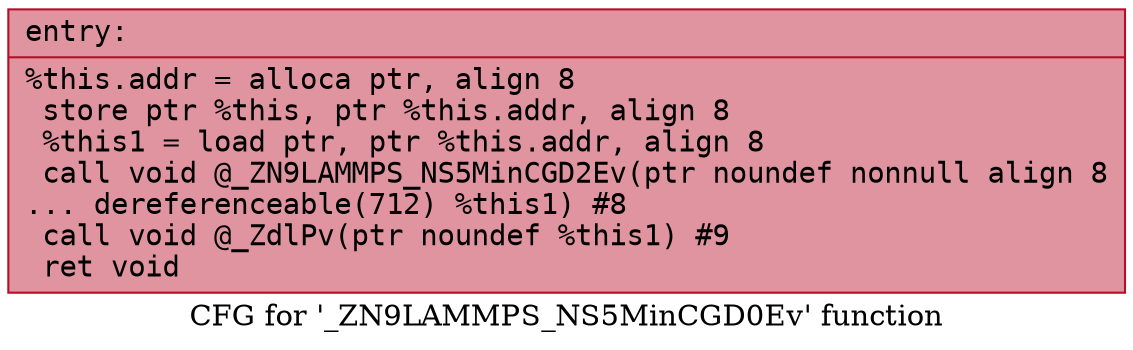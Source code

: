 digraph "CFG for '_ZN9LAMMPS_NS5MinCGD0Ev' function" {
	label="CFG for '_ZN9LAMMPS_NS5MinCGD0Ev' function";

	Node0x556815c968e0 [shape=record,color="#b70d28ff", style=filled, fillcolor="#b70d2870" fontname="Courier",label="{entry:\l|  %this.addr = alloca ptr, align 8\l  store ptr %this, ptr %this.addr, align 8\l  %this1 = load ptr, ptr %this.addr, align 8\l  call void @_ZN9LAMMPS_NS5MinCGD2Ev(ptr noundef nonnull align 8\l... dereferenceable(712) %this1) #8\l  call void @_ZdlPv(ptr noundef %this1) #9\l  ret void\l}"];
}
